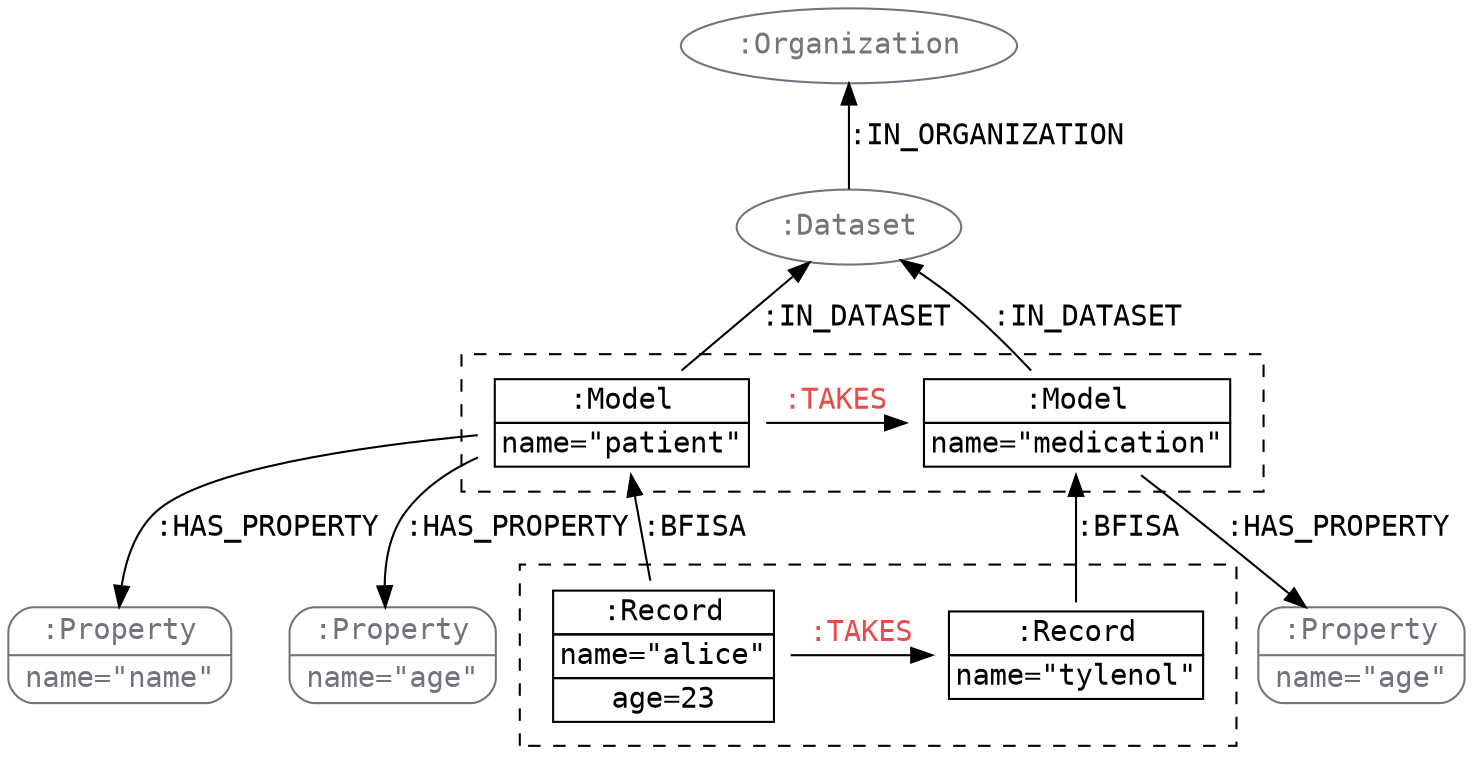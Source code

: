 digraph G {
  graph [fontname = "courier"];
  node [fontname = "courier"];
  edge [fontname = "courier"];

  edge [dir="back"];

  organization [label=":Organization" color="#71747C" fontcolor="#71747C"]
  dataset [label=":Dataset" color="#71747C" fontcolor="#71747C"]

  patient [ shape=plaintext label=<
         <TABLE BORDER="0" CELLBORDER="1" CELLSPACING="0" >
         <TR><TD>:Model</TD></TR>
         <TR><TD>name="patient"</TD></TR>
         </TABLE>>];
  patient_property_age [label="{:Property|name=\"name\"}"
                        shape=Mrecord color="#71747C" fontcolor="#71747C"]
  patient_property_name [label="{:Property|name=\"age\"}"
                         shape=Mrecord color="#71747C" fontcolor="#71747C"]

  medication [ shape=plaintext label=<
         <TABLE BORDER="0" CELLBORDER="1" CELLSPACING="0" >
         <TR><TD>:Model</TD></TR>
         <TR><TD>name="medication"</TD></TR>
         </TABLE>>];
  medication_property_name [label="{:Property|name=\"age\"}"
                            shape=Mrecord color="#71747C" fontcolor="#71747C"]

  alice [ shape=plaintext label=<
         <TABLE BORDER="0" CELLBORDER="1" CELLSPACING="0" >
         <TR><TD>:Record</TD></TR>
         <TR><TD>name="alice"</TD></TR>
         <TR><TD>age=23</TD></TR>
         </TABLE>>];

  tylenol [ shape=plaintext label=<
           <TABLE BORDER="0" CELLBORDER="1" CELLSPACING="0">
           <TR><TD>:Record</TD></TR>
           <TR><TD>name="tylenol"</TD></TR>
           </TABLE>>];

  organization -> dataset [label=":IN_ORGANIZATION"]
  dataset -> patient [label=":IN_DATASET"]

  subgraph cluster_models {
      style=dashed
      {rank=same patient medication}
      patient -> medication [label=<<font color="#e94b4b">:TAKES</font>> dir="forward"]
  }
  patient -> patient_property_age [label=":HAS_PROPERTY" dir="forward"]
  patient -> patient_property_name [label=":HAS_PROPERTY" dir="forward"]

  patient -> alice [label=":BFISA"]

  subgraph cluster_records {
      style=dashed
      {rank=same;  alice tylenol}
      alice -> tylenol [label=<<font color="#e94b4b">:TAKES</font>> dir="forward"]
  }

  dataset -> medication [label=":IN_DATASET"]
  medication -> medication_property_name [label=":HAS_PROPERTY" dir="forward"]
  medication -> tylenol [label=":BFISA"]
}
